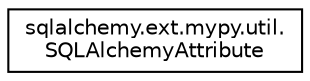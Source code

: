 digraph "Graphical Class Hierarchy"
{
 // LATEX_PDF_SIZE
  edge [fontname="Helvetica",fontsize="10",labelfontname="Helvetica",labelfontsize="10"];
  node [fontname="Helvetica",fontsize="10",shape=record];
  rankdir="LR";
  Node0 [label="sqlalchemy.ext.mypy.util.\lSQLAlchemyAttribute",height=0.2,width=0.4,color="black", fillcolor="white", style="filled",URL="$classsqlalchemy_1_1ext_1_1mypy_1_1util_1_1SQLAlchemyAttribute.html",tooltip=" "];
}
